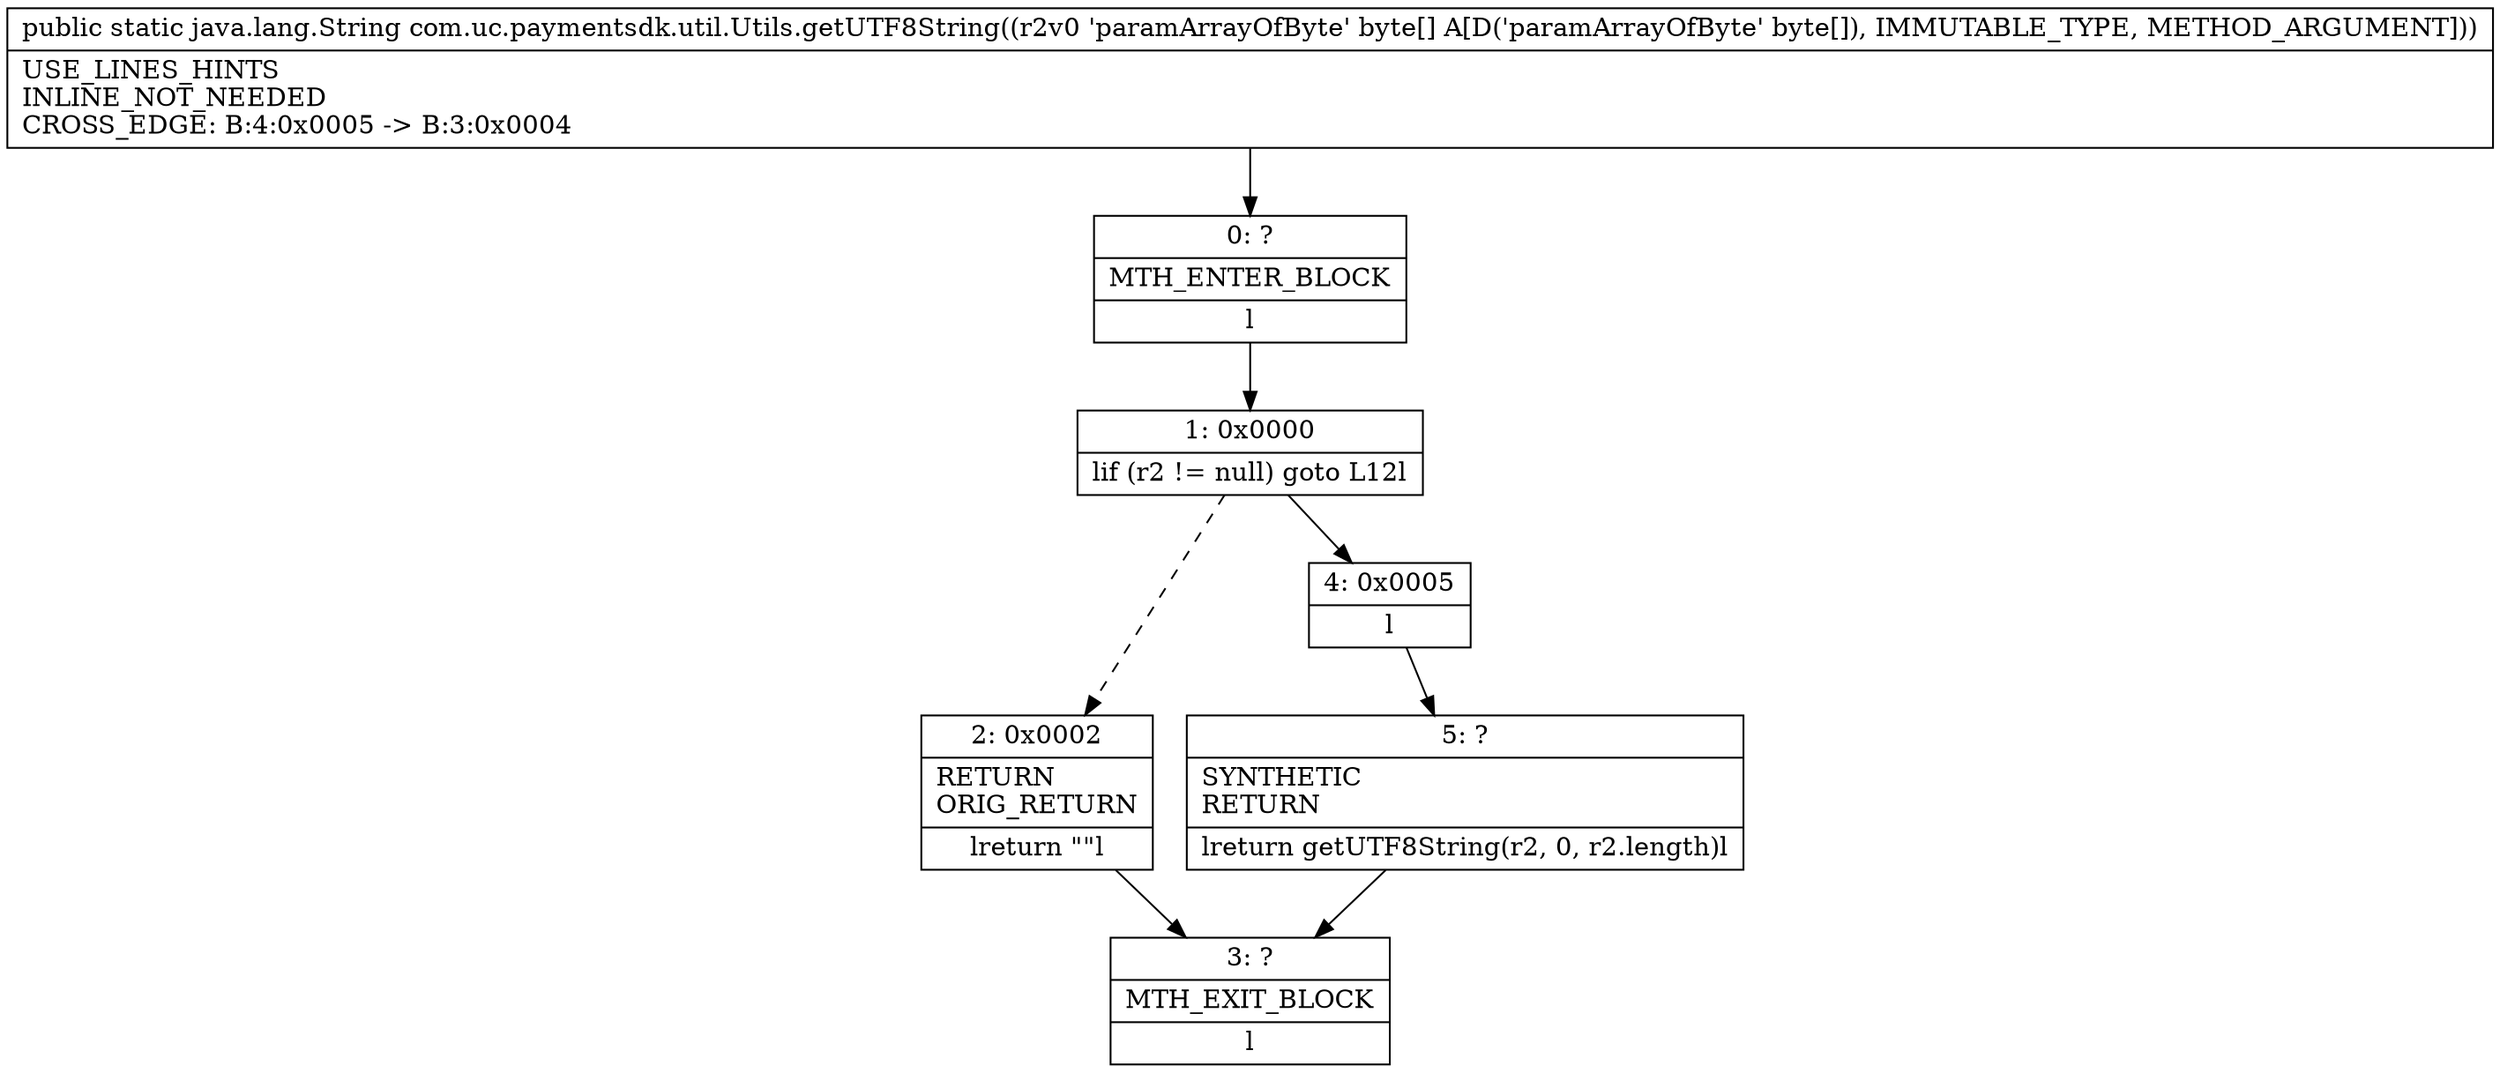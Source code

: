 digraph "CFG forcom.uc.paymentsdk.util.Utils.getUTF8String([B)Ljava\/lang\/String;" {
Node_0 [shape=record,label="{0\:\ ?|MTH_ENTER_BLOCK\l|l}"];
Node_1 [shape=record,label="{1\:\ 0x0000|lif (r2 != null) goto L12l}"];
Node_2 [shape=record,label="{2\:\ 0x0002|RETURN\lORIG_RETURN\l|lreturn \"\"l}"];
Node_3 [shape=record,label="{3\:\ ?|MTH_EXIT_BLOCK\l|l}"];
Node_4 [shape=record,label="{4\:\ 0x0005|l}"];
Node_5 [shape=record,label="{5\:\ ?|SYNTHETIC\lRETURN\l|lreturn getUTF8String(r2, 0, r2.length)l}"];
MethodNode[shape=record,label="{public static java.lang.String com.uc.paymentsdk.util.Utils.getUTF8String((r2v0 'paramArrayOfByte' byte[] A[D('paramArrayOfByte' byte[]), IMMUTABLE_TYPE, METHOD_ARGUMENT]))  | USE_LINES_HINTS\lINLINE_NOT_NEEDED\lCROSS_EDGE: B:4:0x0005 \-\> B:3:0x0004\l}"];
MethodNode -> Node_0;
Node_0 -> Node_1;
Node_1 -> Node_2[style=dashed];
Node_1 -> Node_4;
Node_2 -> Node_3;
Node_4 -> Node_5;
Node_5 -> Node_3;
}

